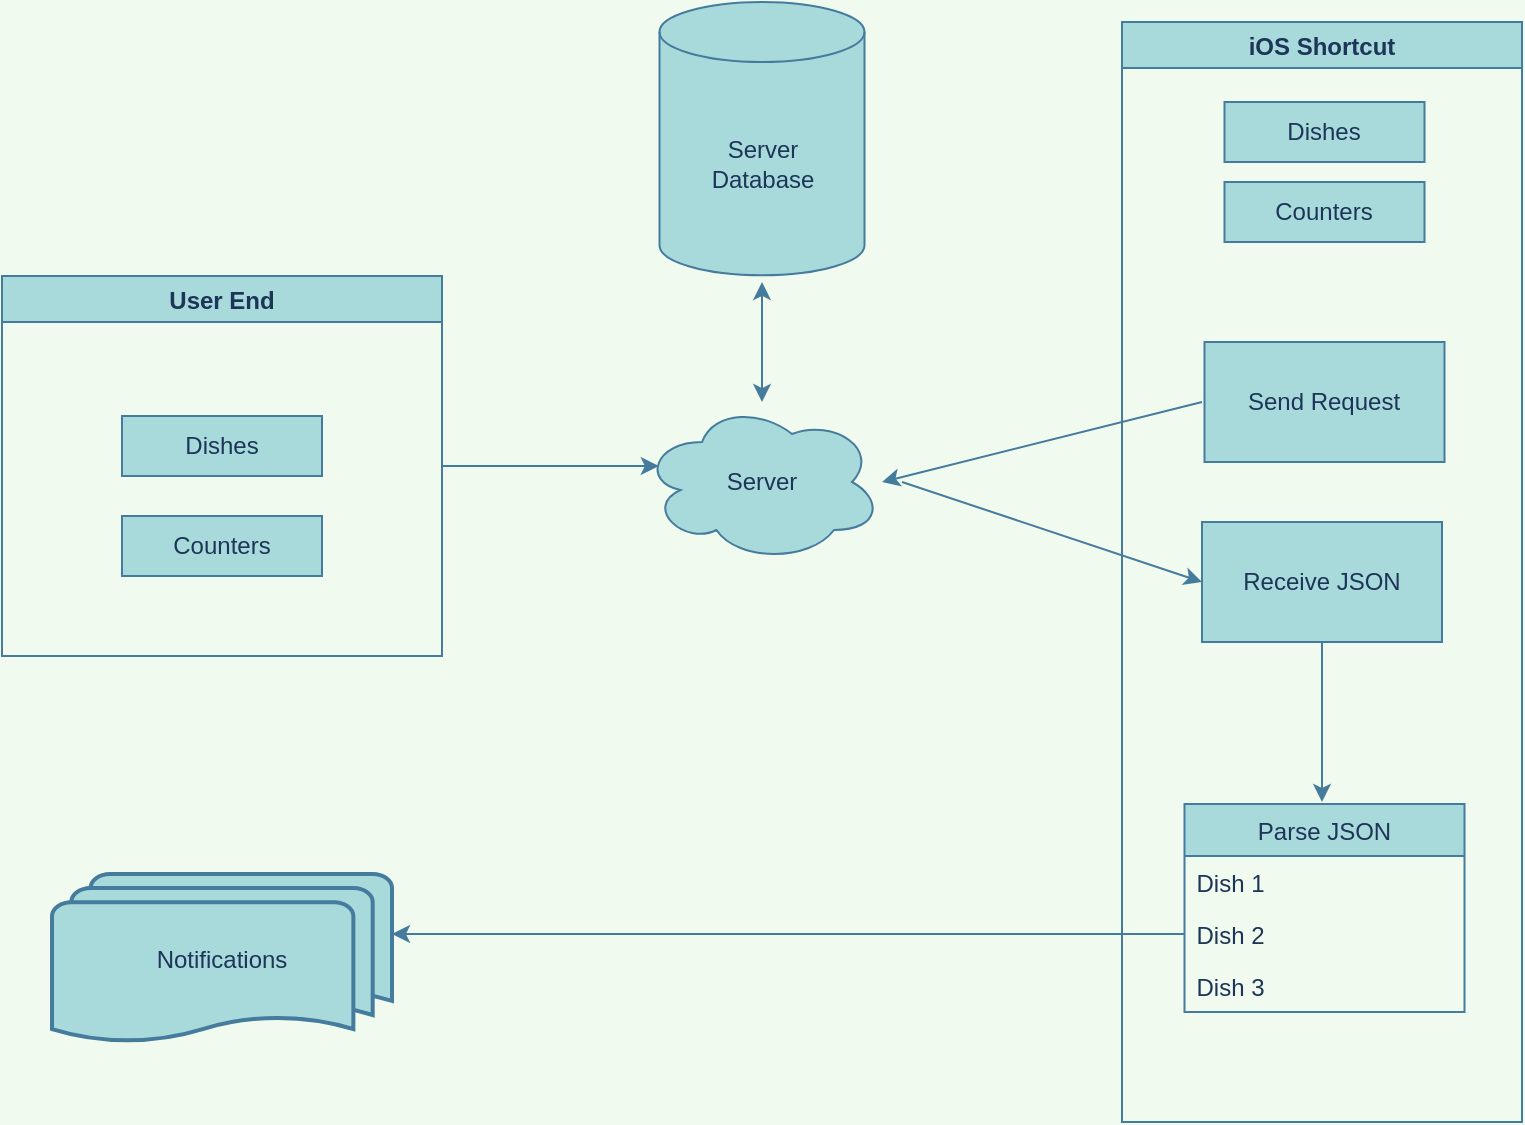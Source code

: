 <mxfile version="14.8.4" type="github">
  <diagram id="C5RBs43oDa-KdzZeNtuy" name="Page-1">
    <mxGraphModel dx="1225" dy="810" grid="1" gridSize="10" guides="1" tooltips="1" connect="1" arrows="1" fold="1" page="1" pageScale="1" pageWidth="827" pageHeight="1169" background="#F1FAEE" math="0" shadow="0">
      <root>
        <mxCell id="WIyWlLk6GJQsqaUBKTNV-0" />
        <mxCell id="WIyWlLk6GJQsqaUBKTNV-1" parent="WIyWlLk6GJQsqaUBKTNV-0" />
        <mxCell id="kWD0ERyf19iRDkLxXlob-27" style="edgeStyle=orthogonalEdgeStyle;rounded=0;orthogonalLoop=1;jettySize=auto;html=1;entryX=0.07;entryY=0.4;entryDx=0;entryDy=0;entryPerimeter=0;labelBackgroundColor=#F1FAEE;strokeColor=#457B9D;fontColor=#1D3557;" edge="1" parent="WIyWlLk6GJQsqaUBKTNV-1" source="kWD0ERyf19iRDkLxXlob-0" target="kWD0ERyf19iRDkLxXlob-5">
          <mxGeometry relative="1" as="geometry" />
        </mxCell>
        <mxCell id="kWD0ERyf19iRDkLxXlob-0" value="User End" style="swimlane;fillColor=#A8DADC;strokeColor=#457B9D;fontColor=#1D3557;" vertex="1" parent="WIyWlLk6GJQsqaUBKTNV-1">
          <mxGeometry x="40" y="217" width="220" height="190" as="geometry" />
        </mxCell>
        <mxCell id="kWD0ERyf19iRDkLxXlob-1" value="Dishes" style="rounded=0;whiteSpace=wrap;html=1;fillColor=#A8DADC;strokeColor=#457B9D;fontColor=#1D3557;" vertex="1" parent="kWD0ERyf19iRDkLxXlob-0">
          <mxGeometry x="60" y="70" width="100" height="30" as="geometry" />
        </mxCell>
        <mxCell id="kWD0ERyf19iRDkLxXlob-2" value="Counters" style="rounded=0;whiteSpace=wrap;html=1;fillColor=#A8DADC;strokeColor=#457B9D;fontColor=#1D3557;" vertex="1" parent="kWD0ERyf19iRDkLxXlob-0">
          <mxGeometry x="60" y="120" width="100" height="30" as="geometry" />
        </mxCell>
        <mxCell id="kWD0ERyf19iRDkLxXlob-5" value="Server" style="ellipse;shape=cloud;whiteSpace=wrap;html=1;fillColor=#A8DADC;strokeColor=#457B9D;fontColor=#1D3557;" vertex="1" parent="WIyWlLk6GJQsqaUBKTNV-1">
          <mxGeometry x="360" y="280" width="120" height="80" as="geometry" />
        </mxCell>
        <mxCell id="kWD0ERyf19iRDkLxXlob-6" value="Server &lt;br&gt;Database" style="shape=cylinder3;whiteSpace=wrap;html=1;boundedLbl=1;backgroundOutline=1;size=15;fillColor=#A8DADC;strokeColor=#457B9D;fontColor=#1D3557;" vertex="1" parent="WIyWlLk6GJQsqaUBKTNV-1">
          <mxGeometry x="368.75" y="80" width="102.5" height="136.67" as="geometry" />
        </mxCell>
        <mxCell id="kWD0ERyf19iRDkLxXlob-8" value="" style="endArrow=classic;startArrow=classic;html=1;labelBackgroundColor=#F1FAEE;strokeColor=#457B9D;fontColor=#1D3557;" edge="1" parent="WIyWlLk6GJQsqaUBKTNV-1" source="kWD0ERyf19iRDkLxXlob-5">
          <mxGeometry width="50" height="50" relative="1" as="geometry">
            <mxPoint x="390" y="320" as="sourcePoint" />
            <mxPoint x="420" y="220" as="targetPoint" />
          </mxGeometry>
        </mxCell>
        <mxCell id="kWD0ERyf19iRDkLxXlob-10" value="iOS Shortcut" style="swimlane;fillColor=#A8DADC;strokeColor=#457B9D;fontColor=#1D3557;" vertex="1" parent="WIyWlLk6GJQsqaUBKTNV-1">
          <mxGeometry x="600" y="90" width="200" height="550" as="geometry" />
        </mxCell>
        <mxCell id="kWD0ERyf19iRDkLxXlob-11" value="Dishes" style="rounded=0;whiteSpace=wrap;html=1;fillColor=#A8DADC;strokeColor=#457B9D;fontColor=#1D3557;" vertex="1" parent="kWD0ERyf19iRDkLxXlob-10">
          <mxGeometry x="51.25" y="40" width="100" height="30" as="geometry" />
        </mxCell>
        <mxCell id="kWD0ERyf19iRDkLxXlob-12" value="Counters" style="rounded=0;whiteSpace=wrap;html=1;fillColor=#A8DADC;strokeColor=#457B9D;fontColor=#1D3557;" vertex="1" parent="kWD0ERyf19iRDkLxXlob-10">
          <mxGeometry x="51.25" y="80" width="100" height="30" as="geometry" />
        </mxCell>
        <mxCell id="kWD0ERyf19iRDkLxXlob-15" value="Send Request" style="rounded=0;whiteSpace=wrap;html=1;fillColor=#A8DADC;strokeColor=#457B9D;fontColor=#1D3557;" vertex="1" parent="kWD0ERyf19iRDkLxXlob-10">
          <mxGeometry x="41.25" y="160" width="120" height="60" as="geometry" />
        </mxCell>
        <mxCell id="kWD0ERyf19iRDkLxXlob-20" value="" style="edgeStyle=orthogonalEdgeStyle;rounded=0;orthogonalLoop=1;jettySize=auto;html=1;labelBackgroundColor=#F1FAEE;strokeColor=#457B9D;fontColor=#1D3557;" edge="1" parent="kWD0ERyf19iRDkLxXlob-10" source="kWD0ERyf19iRDkLxXlob-17">
          <mxGeometry relative="1" as="geometry">
            <mxPoint x="100" y="390" as="targetPoint" />
          </mxGeometry>
        </mxCell>
        <mxCell id="kWD0ERyf19iRDkLxXlob-17" value="Receive JSON" style="rounded=0;whiteSpace=wrap;html=1;fillColor=#A8DADC;strokeColor=#457B9D;fontColor=#1D3557;" vertex="1" parent="kWD0ERyf19iRDkLxXlob-10">
          <mxGeometry x="40" y="250" width="120" height="60" as="geometry" />
        </mxCell>
        <mxCell id="kWD0ERyf19iRDkLxXlob-21" value="Parse JSON" style="swimlane;fontStyle=0;childLayout=stackLayout;horizontal=1;startSize=26;horizontalStack=0;resizeParent=1;resizeParentMax=0;resizeLast=0;collapsible=1;marginBottom=0;fillColor=#A8DADC;strokeColor=#457B9D;fontColor=#1D3557;" vertex="1" parent="kWD0ERyf19iRDkLxXlob-10">
          <mxGeometry x="31.25" y="391" width="140" height="104" as="geometry" />
        </mxCell>
        <mxCell id="kWD0ERyf19iRDkLxXlob-22" value="Dish 1" style="text;strokeColor=none;fillColor=none;align=left;verticalAlign=top;spacingLeft=4;spacingRight=4;overflow=hidden;rotatable=0;points=[[0,0.5],[1,0.5]];portConstraint=eastwest;fontColor=#1D3557;" vertex="1" parent="kWD0ERyf19iRDkLxXlob-21">
          <mxGeometry y="26" width="140" height="26" as="geometry" />
        </mxCell>
        <mxCell id="kWD0ERyf19iRDkLxXlob-23" value="Dish 2" style="text;strokeColor=none;fillColor=none;align=left;verticalAlign=top;spacingLeft=4;spacingRight=4;overflow=hidden;rotatable=0;points=[[0,0.5],[1,0.5]];portConstraint=eastwest;fontColor=#1D3557;" vertex="1" parent="kWD0ERyf19iRDkLxXlob-21">
          <mxGeometry y="52" width="140" height="26" as="geometry" />
        </mxCell>
        <mxCell id="kWD0ERyf19iRDkLxXlob-24" value="Dish 3" style="text;strokeColor=none;fillColor=none;align=left;verticalAlign=top;spacingLeft=4;spacingRight=4;overflow=hidden;rotatable=0;points=[[0,0.5],[1,0.5]];portConstraint=eastwest;fontColor=#1D3557;" vertex="1" parent="kWD0ERyf19iRDkLxXlob-21">
          <mxGeometry y="78" width="140" height="26" as="geometry" />
        </mxCell>
        <mxCell id="kWD0ERyf19iRDkLxXlob-16" value="" style="endArrow=classic;html=1;labelBackgroundColor=#F1FAEE;strokeColor=#457B9D;fontColor=#1D3557;" edge="1" parent="WIyWlLk6GJQsqaUBKTNV-1">
          <mxGeometry width="50" height="50" relative="1" as="geometry">
            <mxPoint x="640" y="280" as="sourcePoint" />
            <mxPoint x="480" y="320" as="targetPoint" />
          </mxGeometry>
        </mxCell>
        <mxCell id="kWD0ERyf19iRDkLxXlob-18" value="" style="endArrow=classic;html=1;entryX=0;entryY=0.5;entryDx=0;entryDy=0;labelBackgroundColor=#F1FAEE;strokeColor=#457B9D;fontColor=#1D3557;" edge="1" parent="WIyWlLk6GJQsqaUBKTNV-1" target="kWD0ERyf19iRDkLxXlob-17">
          <mxGeometry width="50" height="50" relative="1" as="geometry">
            <mxPoint x="490" y="320" as="sourcePoint" />
            <mxPoint x="490" y="330" as="targetPoint" />
          </mxGeometry>
        </mxCell>
        <mxCell id="kWD0ERyf19iRDkLxXlob-25" value="Notifications" style="strokeWidth=2;html=1;shape=mxgraph.flowchart.multi-document;whiteSpace=wrap;fillColor=#A8DADC;strokeColor=#457B9D;fontColor=#1D3557;" vertex="1" parent="WIyWlLk6GJQsqaUBKTNV-1">
          <mxGeometry x="65" y="516" width="170" height="85" as="geometry" />
        </mxCell>
        <mxCell id="kWD0ERyf19iRDkLxXlob-26" style="edgeStyle=orthogonalEdgeStyle;rounded=0;orthogonalLoop=1;jettySize=auto;html=1;exitX=0;exitY=0.5;exitDx=0;exitDy=0;entryX=1;entryY=0.353;entryDx=0;entryDy=0;entryPerimeter=0;labelBackgroundColor=#F1FAEE;strokeColor=#457B9D;fontColor=#1D3557;" edge="1" parent="WIyWlLk6GJQsqaUBKTNV-1" source="kWD0ERyf19iRDkLxXlob-23" target="kWD0ERyf19iRDkLxXlob-25">
          <mxGeometry relative="1" as="geometry" />
        </mxCell>
      </root>
    </mxGraphModel>
  </diagram>
</mxfile>
